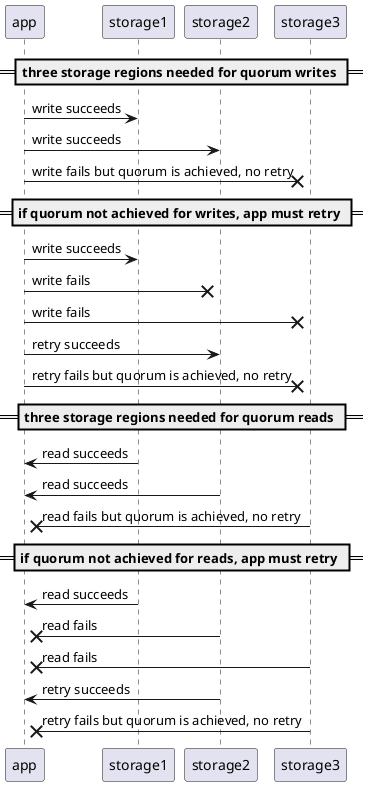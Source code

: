 @startuml

== three storage regions needed for quorum writes ==
app -> storage1: write succeeds
app -> storage2: write succeeds
app ->x storage3: write fails but quorum is achieved, no retry

== if quorum not achieved for writes, app must retry ==
app -> storage1: write succeeds
app ->x storage2: write fails
app ->x storage3: write fails
app -> storage2: retry succeeds
app ->x storage3: retry fails but quorum is achieved, no retry

== three storage regions needed for quorum reads ==
app <- storage1: read succeeds
app <- storage2: read succeeds
app x<- storage3: read fails but quorum is achieved, no retry

== if quorum not achieved for reads, app must retry ==
app <- storage1: read succeeds
app x<- storage2: read fails
app x<- storage3: read fails
app <- storage2: retry succeeds
app x<- storage3: retry fails but quorum is achieved, no retry

@enduml
